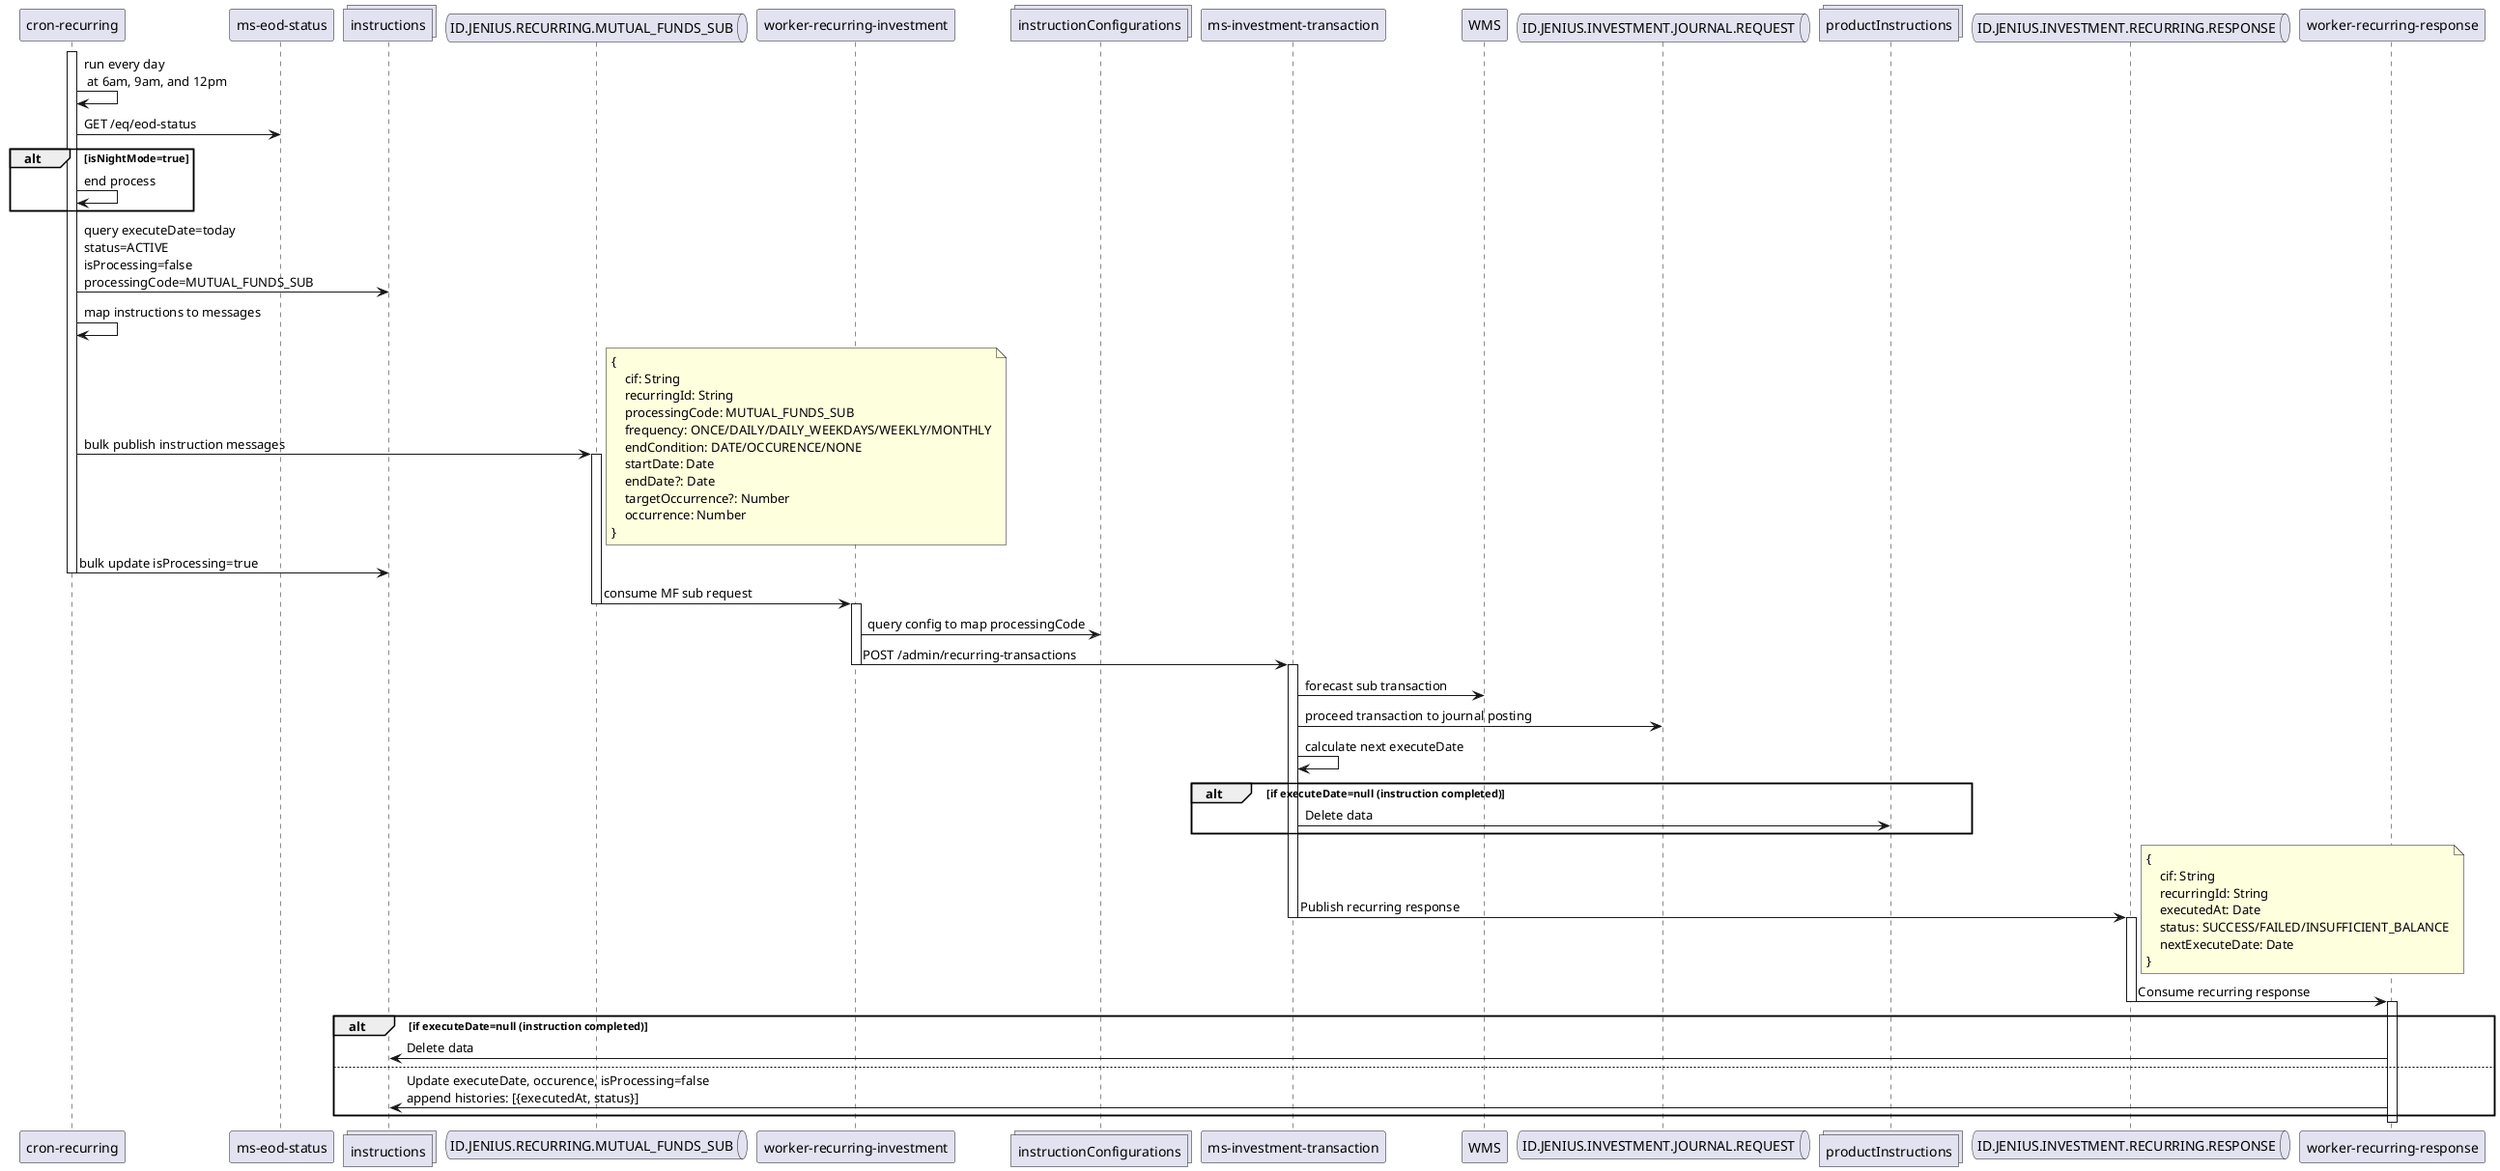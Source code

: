 @startuml mutual funds cron recurring

participant "cron-recurring" as cron
participant "ms-eod-status" as eod
collections "instructions" as instr
queue "ID.JENIUS.RECURRING.MUTUAL_FUNDS_SUB" as kafkaRec
participant "worker-recurring-investment" as wri
collections "instructionConfigurations" as configs
participant "ms-investment-transaction" as mit
participant "WMS" as wms
queue "ID.JENIUS.INVESTMENT.JOURNAL.REQUEST" as kafkaJournal
collections "productInstructions" as recSubs
queue "ID.JENIUS.INVESTMENT.RECURRING.RESPONSE" as kafkaRecRes
participant "worker-recurring-response" as wrr

activate cron
cron -> cron: run every day\n at 6am, 9am, and 12pm
cron -> eod: GET /eq/eod-status
alt isNightMode=true
cron -> cron: end process
end
cron -> instr: query executeDate=today\nstatus=ACTIVE\nisProcessing=false\nprocessingCode=MUTUAL_FUNDS_SUB
cron -> cron: map instructions to messages
cron -> kafkaRec: bulk publish instruction messages
note right
{ 
    cif: String
    recurringId: String
    processingCode: MUTUAL_FUNDS_SUB
    frequency: ONCE/DAILY/DAILY_WEEKDAYS/WEEKLY/MONTHLY
    endCondition: DATE/OCCURENCE/NONE
    startDate: Date
    endDate?: Date
    targetOccurrence?: Number
    occurrence: Number
}
end note
activate kafkaRec
cron -> instr: bulk update isProcessing=true
deactivate cron
kafkaRec -> wri: consume MF sub request
deactivate kafkaRec
activate wri
wri -> configs: query config to map processingCode
wri -> mit: POST /admin/recurring-transactions
deactivate wri
activate mit
mit -> wms: forecast sub transaction
mit -> kafkaJournal: proceed transaction to journal posting
mit -> mit: calculate next executeDate
alt if executeDate=null (instruction completed)
mit -> recSubs: Delete data
end
mit -> kafkaRecRes: Publish recurring response
note right 
{
    cif: String
    recurringId: String
    executedAt: Date
    status: SUCCESS/FAILED/INSUFFICIENT_BALANCE
    nextExecuteDate: Date
}
end note
deactivate mit
activate kafkaRecRes
kafkaRecRes -> wrr: Consume recurring response
deactivate kafkaRecRes
activate wrr
alt if executeDate=null (instruction completed)
wrr -> instr: Delete data
else
wrr -> instr: Update executeDate, occurence, isProcessing=false\nappend histories: [{executedAt, status}]
end
deactivate wrr

@enduml